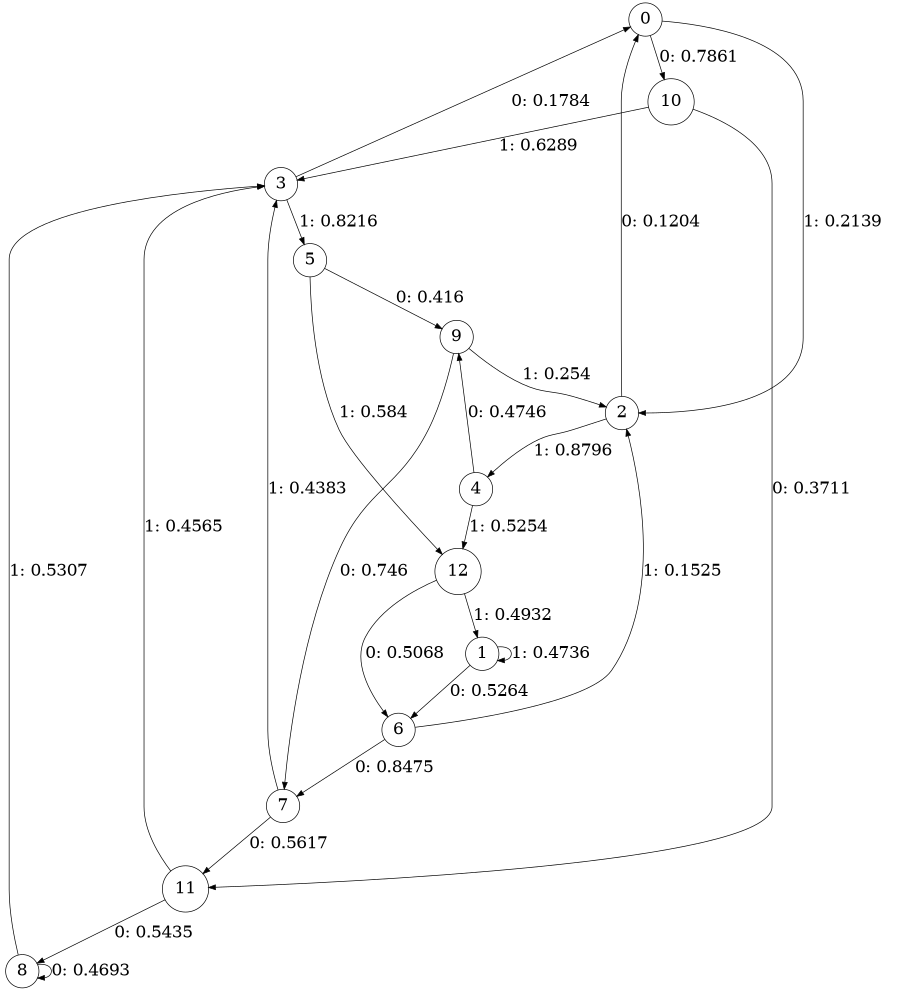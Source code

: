 digraph "ch2randomL4" {
size = "6,8.5";
ratio = "fill";
node [shape = circle];
node [fontsize = 24];
edge [fontsize = 24];
0 -> 10 [label = "0: 0.7861   "];
0 -> 2 [label = "1: 0.2139   "];
1 -> 6 [label = "0: 0.5264   "];
1 -> 1 [label = "1: 0.4736   "];
2 -> 0 [label = "0: 0.1204   "];
2 -> 4 [label = "1: 0.8796   "];
3 -> 0 [label = "0: 0.1784   "];
3 -> 5 [label = "1: 0.8216   "];
4 -> 9 [label = "0: 0.4746   "];
4 -> 12 [label = "1: 0.5254   "];
5 -> 9 [label = "0: 0.416    "];
5 -> 12 [label = "1: 0.584    "];
6 -> 7 [label = "0: 0.8475   "];
6 -> 2 [label = "1: 0.1525   "];
7 -> 11 [label = "0: 0.5617   "];
7 -> 3 [label = "1: 0.4383   "];
8 -> 8 [label = "0: 0.4693   "];
8 -> 3 [label = "1: 0.5307   "];
9 -> 7 [label = "0: 0.746    "];
9 -> 2 [label = "1: 0.254    "];
10 -> 11 [label = "0: 0.3711   "];
10 -> 3 [label = "1: 0.6289   "];
11 -> 8 [label = "0: 0.5435   "];
11 -> 3 [label = "1: 0.4565   "];
12 -> 6 [label = "0: 0.5068   "];
12 -> 1 [label = "1: 0.4932   "];
}